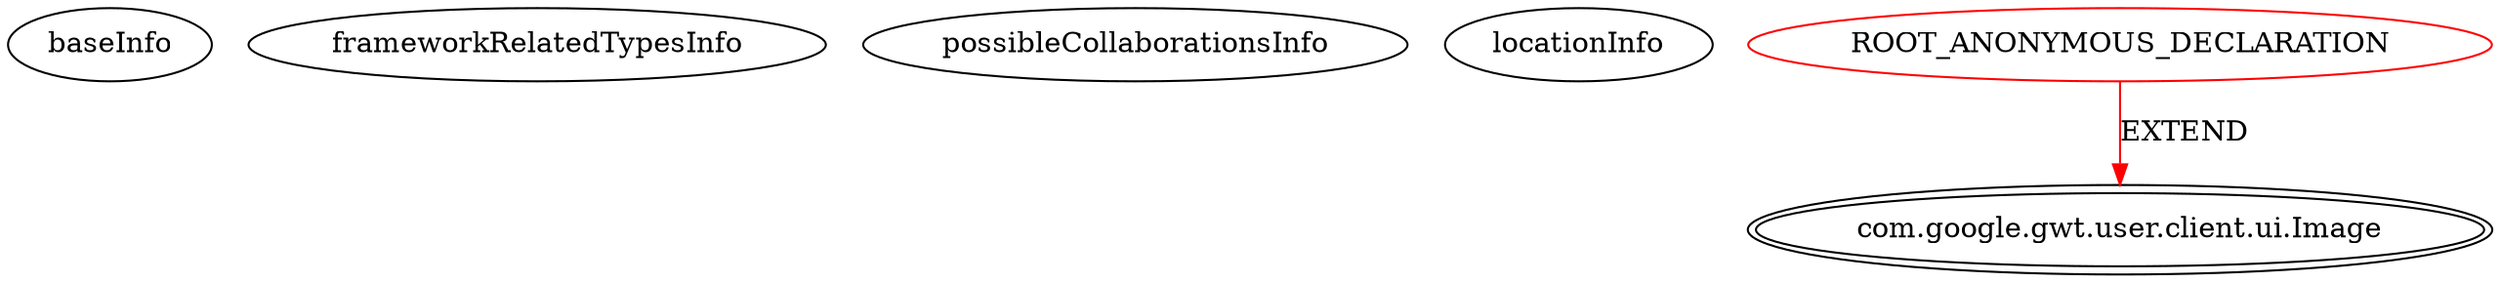 digraph {
baseInfo[graphId=3552,category="extension_graph",isAnonymous=true,possibleRelation=false]
frameworkRelatedTypesInfo[0="com.google.gwt.user.client.ui.Image"]
possibleCollaborationsInfo[]
locationInfo[projectName="lambourg-WebGallery",filePath="/lambourg-WebGallery/WebGallery-master/client/src/com/lambourg/webgallery/client/pictureview/PictureView.java",contextSignature="void PictureView()",graphId="3552"]
0[label="ROOT_ANONYMOUS_DECLARATION",vertexType="ROOT_ANONYMOUS_DECLARATION",isFrameworkType=false,color=red]
1[label="com.google.gwt.user.client.ui.Image",vertexType="FRAMEWORK_CLASS_TYPE",isFrameworkType=true,peripheries=2]
0->1[label="EXTEND",color=red]
}
